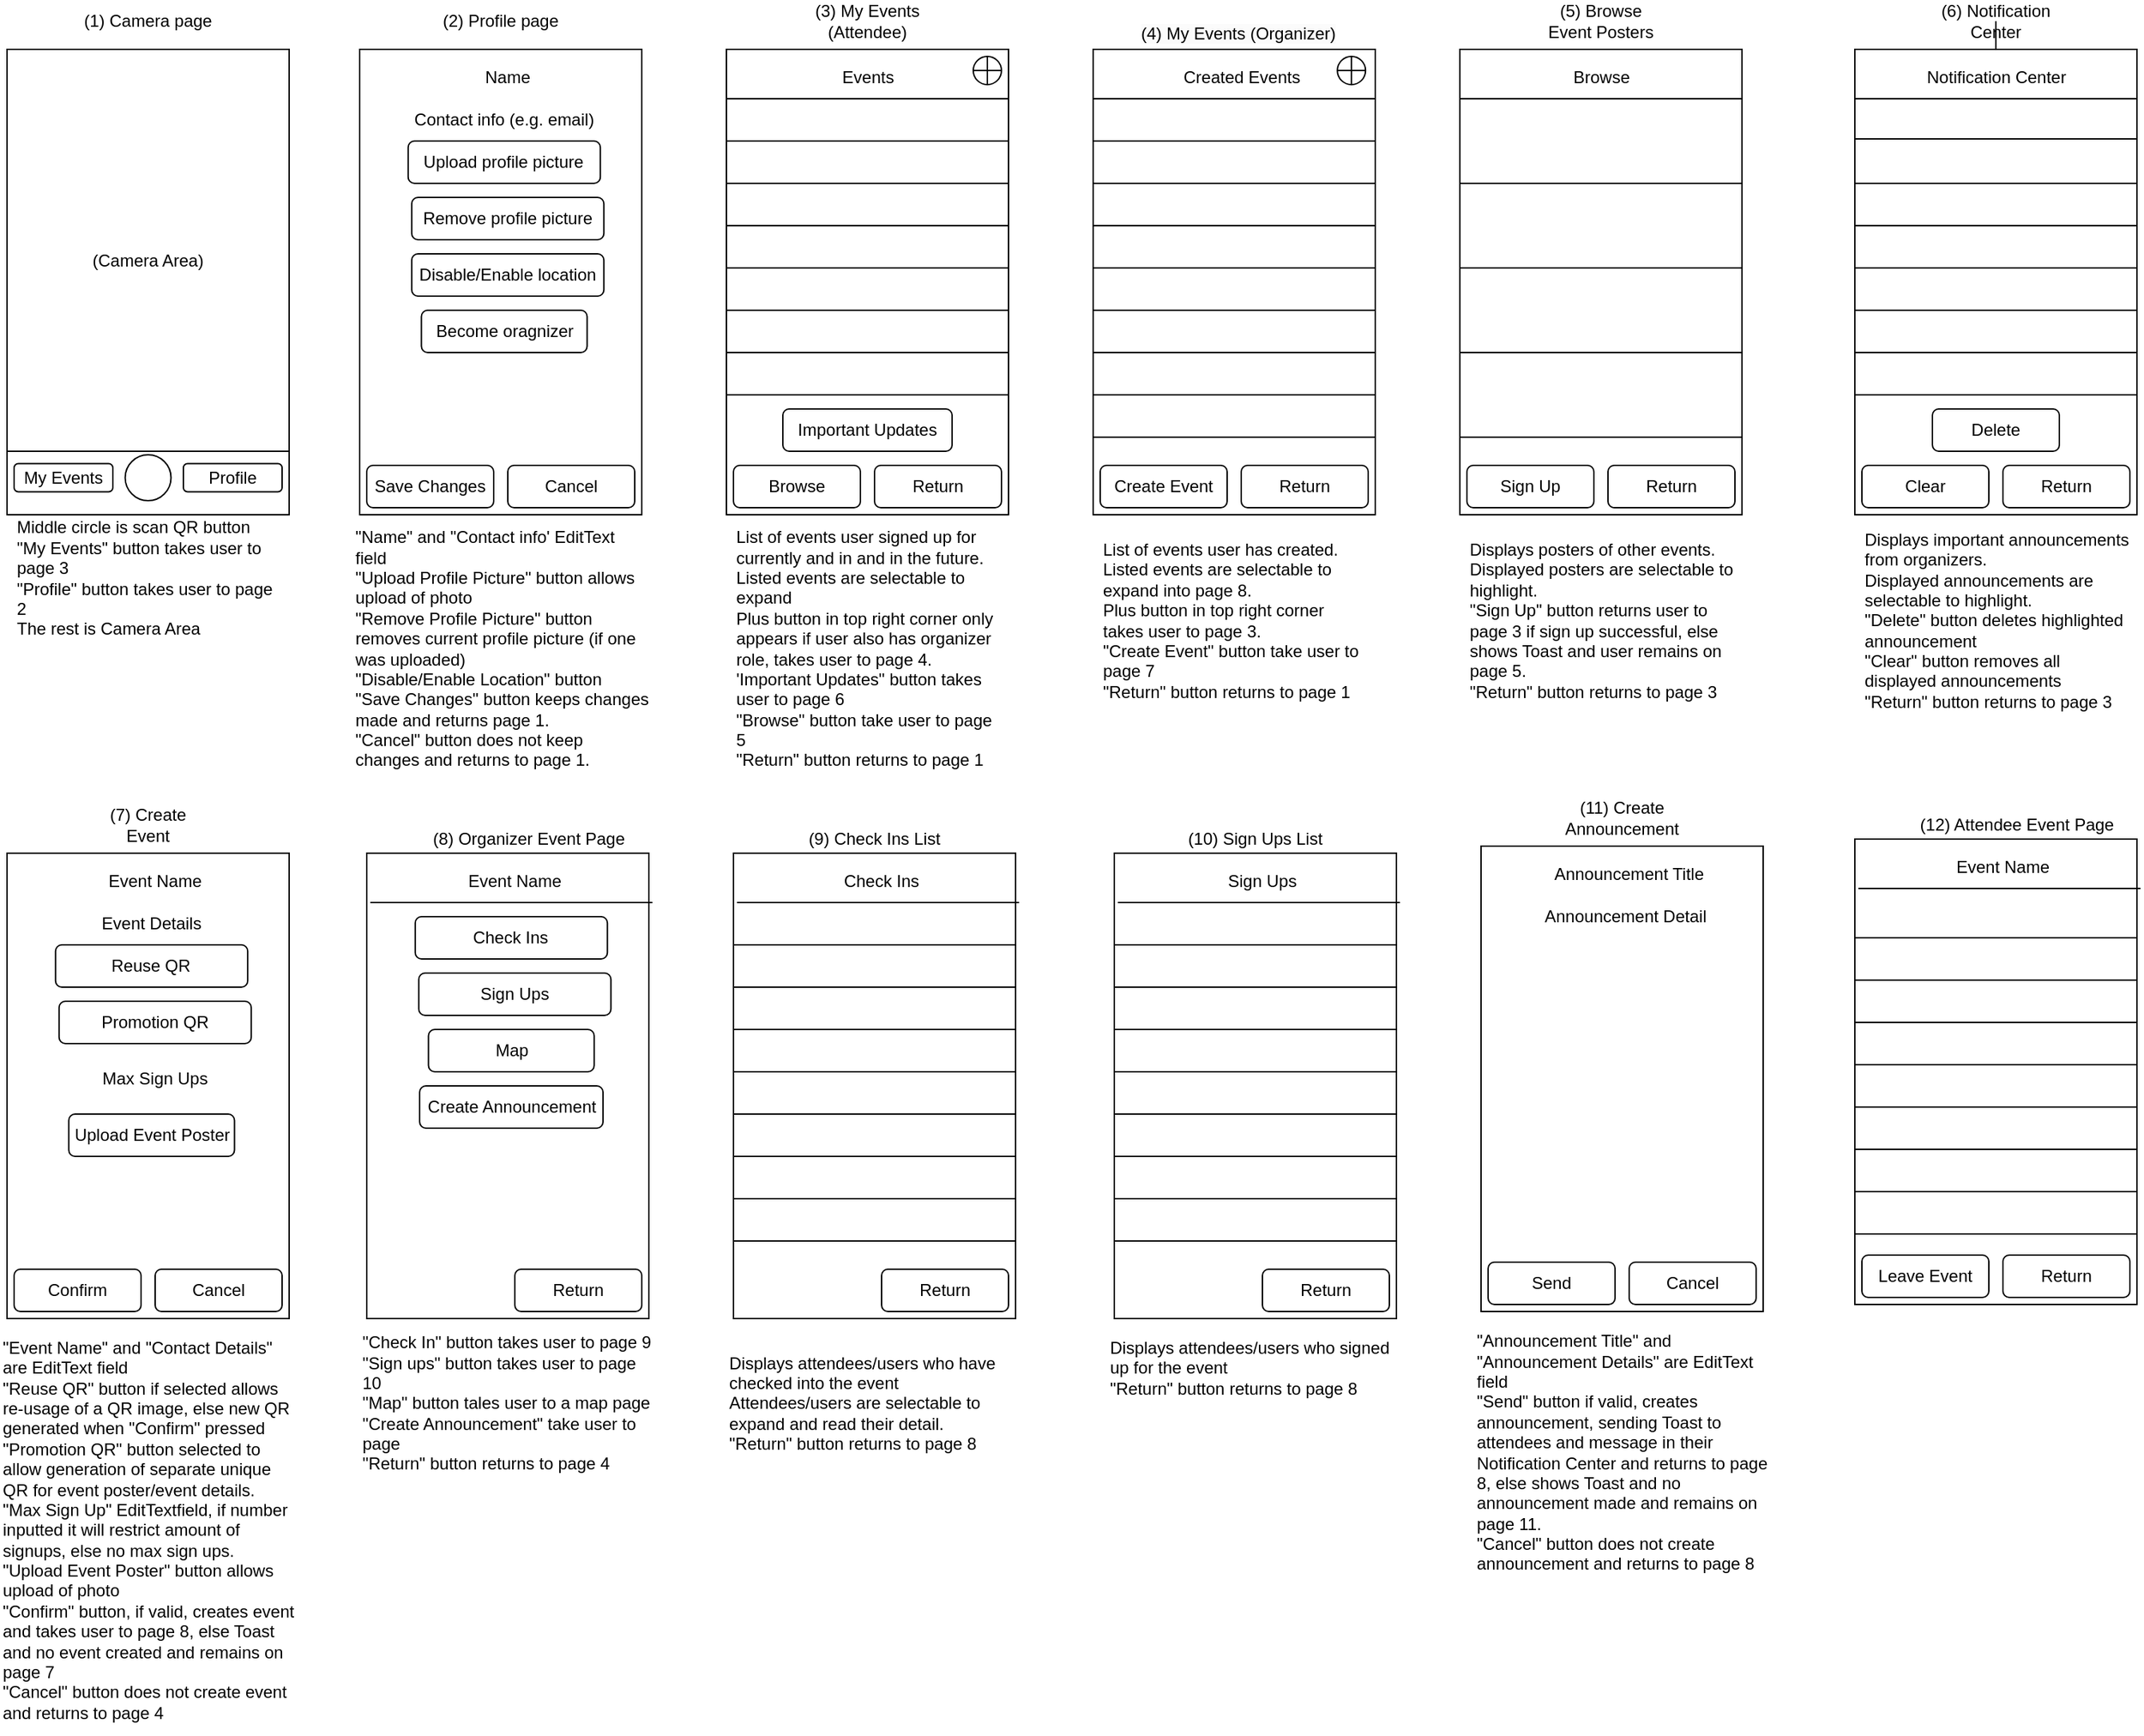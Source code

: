 <mxfile version="23.1.4" type="github">
  <diagram name="Page-1" id="Q0FHnNPMTVpMaA3_9me0">
    <mxGraphModel dx="815" dy="1508" grid="1" gridSize="10" guides="1" tooltips="1" connect="1" arrows="1" fold="1" page="1" pageScale="1" pageWidth="850" pageHeight="1100" math="0" shadow="0">
      <root>
        <mxCell id="0" />
        <mxCell id="1" parent="0" />
        <mxCell id="bh6WhfWpwjoIIAc65cu5-3" value="" style="rounded=0;whiteSpace=wrap;html=1;rotation=90;" parent="1" vertex="1">
          <mxGeometry x="490" y="20" width="330" height="200" as="geometry" />
        </mxCell>
        <mxCell id="bh6WhfWpwjoIIAc65cu5-4" value="" style="rounded=0;whiteSpace=wrap;html=1;rotation=90;" parent="1" vertex="1">
          <mxGeometry x="-20" y="20" width="330" height="200" as="geometry" />
        </mxCell>
        <mxCell id="bh6WhfWpwjoIIAc65cu5-5" value="" style="rounded=0;whiteSpace=wrap;html=1;rotation=90;" parent="1" vertex="1">
          <mxGeometry x="230" y="20" width="330" height="200" as="geometry" />
        </mxCell>
        <mxCell id="bh6WhfWpwjoIIAc65cu5-7" value="(1) Camera page" style="text;html=1;align=center;verticalAlign=middle;whiteSpace=wrap;rounded=0;" parent="1" vertex="1">
          <mxGeometry x="95" y="-80" width="100" height="30" as="geometry" />
        </mxCell>
        <mxCell id="bh6WhfWpwjoIIAc65cu5-8" value="(2) Profile page" style="text;html=1;align=center;verticalAlign=middle;whiteSpace=wrap;rounded=0;" parent="1" vertex="1">
          <mxGeometry x="350" y="-80" width="90" height="30" as="geometry" />
        </mxCell>
        <mxCell id="bh6WhfWpwjoIIAc65cu5-9" value="(3) My Events (Attendee)" style="text;html=1;align=center;verticalAlign=middle;whiteSpace=wrap;rounded=0;" parent="1" vertex="1">
          <mxGeometry x="615" y="-80" width="80" height="30" as="geometry" />
        </mxCell>
        <mxCell id="bh6WhfWpwjoIIAc65cu5-10" value="" style="ellipse;whiteSpace=wrap;html=1;aspect=fixed;" parent="1" vertex="1">
          <mxGeometry x="128.75" y="242.5" width="32.5" height="32.5" as="geometry" />
        </mxCell>
        <mxCell id="bh6WhfWpwjoIIAc65cu5-23" value="" style="rounded=1;whiteSpace=wrap;html=1;" parent="1" vertex="1">
          <mxGeometry x="50" y="248.75" width="70" height="20" as="geometry" />
        </mxCell>
        <mxCell id="bh6WhfWpwjoIIAc65cu5-24" value="" style="rounded=1;whiteSpace=wrap;html=1;" parent="1" vertex="1">
          <mxGeometry x="170" y="248.75" width="70" height="20" as="geometry" />
        </mxCell>
        <mxCell id="bh6WhfWpwjoIIAc65cu5-26" value="Profile" style="text;html=1;align=center;verticalAlign=middle;whiteSpace=wrap;rounded=0;" parent="1" vertex="1">
          <mxGeometry x="160" y="243.75" width="90" height="30" as="geometry" />
        </mxCell>
        <mxCell id="bh6WhfWpwjoIIAc65cu5-30" value="" style="endArrow=none;html=1;rounded=0;" parent="1" edge="1">
          <mxGeometry width="50" height="50" relative="1" as="geometry">
            <mxPoint x="45" y="240" as="sourcePoint" />
            <mxPoint x="245" y="240" as="targetPoint" />
            <Array as="points">
              <mxPoint x="145" y="240" />
            </Array>
          </mxGeometry>
        </mxCell>
        <mxCell id="bh6WhfWpwjoIIAc65cu5-25" value="My Events" style="text;html=1;align=center;verticalAlign=middle;whiteSpace=wrap;rounded=0;" parent="1" vertex="1">
          <mxGeometry x="40" y="243.75" width="90" height="30" as="geometry" />
        </mxCell>
        <mxCell id="bh6WhfWpwjoIIAc65cu5-32" value="(Camera Area)" style="text;html=1;align=center;verticalAlign=middle;whiteSpace=wrap;rounded=0;" parent="1" vertex="1">
          <mxGeometry x="103.12" y="90" width="83.75" height="30" as="geometry" />
        </mxCell>
        <mxCell id="bh6WhfWpwjoIIAc65cu5-34" value="Name" style="text;html=1;align=center;verticalAlign=middle;whiteSpace=wrap;rounded=0;" parent="1" vertex="1">
          <mxGeometry x="345" y="-40" width="110" height="30" as="geometry" />
        </mxCell>
        <mxCell id="bh6WhfWpwjoIIAc65cu5-37" value="Contact info (e.g. email)" style="text;html=1;align=center;verticalAlign=middle;whiteSpace=wrap;rounded=0;" parent="1" vertex="1">
          <mxGeometry x="310" y="-10" width="175" height="30" as="geometry" />
        </mxCell>
        <mxCell id="bh6WhfWpwjoIIAc65cu5-42" value="" style="endArrow=none;html=1;rounded=0;" parent="1" edge="1">
          <mxGeometry width="50" height="50" relative="1" as="geometry">
            <mxPoint x="555" y="20" as="sourcePoint" />
            <mxPoint x="755" y="20" as="targetPoint" />
            <Array as="points" />
          </mxGeometry>
        </mxCell>
        <mxCell id="bh6WhfWpwjoIIAc65cu5-43" value="" style="endArrow=none;html=1;rounded=0;" parent="1" edge="1">
          <mxGeometry width="50" height="50" relative="1" as="geometry">
            <mxPoint x="555" y="80" as="sourcePoint" />
            <mxPoint x="755" y="80" as="targetPoint" />
            <Array as="points">
              <mxPoint x="655" y="80" />
            </Array>
          </mxGeometry>
        </mxCell>
        <mxCell id="bh6WhfWpwjoIIAc65cu5-47" value="" style="endArrow=none;html=1;rounded=0;" parent="1" edge="1">
          <mxGeometry width="50" height="50" relative="1" as="geometry">
            <mxPoint x="555" y="50" as="sourcePoint" />
            <mxPoint x="755" y="50" as="targetPoint" />
            <Array as="points">
              <mxPoint x="655" y="50" />
            </Array>
          </mxGeometry>
        </mxCell>
        <mxCell id="bh6WhfWpwjoIIAc65cu5-48" value="" style="endArrow=none;html=1;rounded=0;" parent="1" edge="1">
          <mxGeometry width="50" height="50" relative="1" as="geometry">
            <mxPoint x="554.99" y="-10" as="sourcePoint" />
            <mxPoint x="754.99" y="-10" as="targetPoint" />
            <Array as="points">
              <mxPoint x="654.99" y="-10" />
            </Array>
          </mxGeometry>
        </mxCell>
        <mxCell id="bh6WhfWpwjoIIAc65cu5-49" value="Browse" style="rounded=1;whiteSpace=wrap;html=1;" parent="1" vertex="1">
          <mxGeometry x="560" y="250" width="90" height="30" as="geometry" />
        </mxCell>
        <mxCell id="bh6WhfWpwjoIIAc65cu5-50" value="Return" style="rounded=1;whiteSpace=wrap;html=1;" parent="1" vertex="1">
          <mxGeometry x="660" y="250" width="90" height="30" as="geometry" />
        </mxCell>
        <mxCell id="bh6WhfWpwjoIIAc65cu5-54" value="Cancel" style="rounded=1;whiteSpace=wrap;html=1;" parent="1" vertex="1">
          <mxGeometry x="400" y="250" width="90" height="30" as="geometry" />
        </mxCell>
        <mxCell id="bh6WhfWpwjoIIAc65cu5-56" value="Middle circle is scan QR button&lt;br&gt;&quot;My Events&quot; button takes user to page 3&lt;br&gt;&quot;Profile&quot; button takes user to page 2&lt;br&gt;The rest is Camera Area" style="text;html=1;align=left;verticalAlign=middle;whiteSpace=wrap;rounded=0;" parent="1" vertex="1">
          <mxGeometry x="49.99" y="300" width="190" height="60" as="geometry" />
        </mxCell>
        <mxCell id="bh6WhfWpwjoIIAc65cu5-58" value="List of events user signed up for currently and in and in the future. Listed events are selectable to expand&lt;br&gt;Plus button in top right corner only appears if user also has organizer role, takes user to page 4.&lt;br&gt;&#39;Important Updates&quot; button takes user to page 6&lt;br&gt;&quot;Browse&quot; button take user to page 5&lt;br&gt;&quot;Return&quot; button returns to page 1" style="text;html=1;align=left;verticalAlign=middle;whiteSpace=wrap;rounded=0;" parent="1" vertex="1">
          <mxGeometry x="560" y="290" width="190" height="180" as="geometry" />
        </mxCell>
        <mxCell id="bh6WhfWpwjoIIAc65cu5-59" value="&lt;span style=&quot;background-color: initial;&quot;&gt;&quot;Name&quot; and &quot;Contact info&#39; EditText field&lt;/span&gt;&lt;br&gt;&lt;span style=&quot;background-color: initial;&quot;&gt;&quot;Upload Profile Picture&quot; button allows upload of photo&lt;/span&gt;&lt;br&gt;&lt;span style=&quot;background-color: initial;&quot;&gt;&quot;Remove Profile Picture&quot; button removes current profile picture (if one was uploaded)&lt;br&gt;&lt;/span&gt;&quot;Disable/Enable Location&quot; button&lt;br&gt;&lt;span style=&quot;background-color: initial;&quot;&gt;&quot;Save Changes&quot; button keeps changes made and returns page 1.&lt;/span&gt;&lt;br&gt;&lt;span style=&quot;background-color: initial;&quot;&gt;&quot;Cancel&quot; button does not keep changes and returns to page 1.&lt;br&gt;&lt;/span&gt;" style="text;html=1;align=left;verticalAlign=middle;whiteSpace=wrap;rounded=0;" parent="1" vertex="1">
          <mxGeometry x="290" y="290" width="210" height="180" as="geometry" />
        </mxCell>
        <mxCell id="9nBCSFtzRnYlW7CJUfYu-2" value="Become oragnizer" style="rounded=1;whiteSpace=wrap;html=1;" vertex="1" parent="1">
          <mxGeometry x="338.75" y="140" width="117.5" height="30" as="geometry" />
        </mxCell>
        <mxCell id="9nBCSFtzRnYlW7CJUfYu-3" value="Disable/Enable location" style="rounded=1;whiteSpace=wrap;html=1;" vertex="1" parent="1">
          <mxGeometry x="331.88" y="100" width="136.25" height="30" as="geometry" />
        </mxCell>
        <mxCell id="9nBCSFtzRnYlW7CJUfYu-4" value="Save Changes" style="rounded=1;whiteSpace=wrap;html=1;" vertex="1" parent="1">
          <mxGeometry x="300" y="250" width="90" height="30" as="geometry" />
        </mxCell>
        <mxCell id="9nBCSFtzRnYlW7CJUfYu-6" value="Upload profile picture" style="rounded=1;whiteSpace=wrap;html=1;" vertex="1" parent="1">
          <mxGeometry x="329.37" y="20" width="136.25" height="30" as="geometry" />
        </mxCell>
        <mxCell id="9nBCSFtzRnYlW7CJUfYu-7" value="Remove profile picture" style="rounded=1;whiteSpace=wrap;html=1;" vertex="1" parent="1">
          <mxGeometry x="331.88" y="60" width="136.25" height="30" as="geometry" />
        </mxCell>
        <mxCell id="9nBCSFtzRnYlW7CJUfYu-8" value="Events" style="text;html=1;align=center;verticalAlign=middle;resizable=0;points=[];autosize=1;strokeColor=none;fillColor=none;" vertex="1" parent="1">
          <mxGeometry x="625" y="-40" width="60" height="30" as="geometry" />
        </mxCell>
        <mxCell id="9nBCSFtzRnYlW7CJUfYu-9" value="Important Updates" style="rounded=1;whiteSpace=wrap;html=1;" vertex="1" parent="1">
          <mxGeometry x="595" y="210" width="120" height="30" as="geometry" />
        </mxCell>
        <mxCell id="9nBCSFtzRnYlW7CJUfYu-11" value="" style="endArrow=none;html=1;rounded=0;" edge="1" parent="1">
          <mxGeometry width="50" height="50" relative="1" as="geometry">
            <mxPoint x="554.99" y="110" as="sourcePoint" />
            <mxPoint x="754.99" y="110" as="targetPoint" />
            <Array as="points">
              <mxPoint x="654.99" y="110" />
            </Array>
          </mxGeometry>
        </mxCell>
        <mxCell id="9nBCSFtzRnYlW7CJUfYu-12" value="" style="endArrow=none;html=1;rounded=0;" edge="1" parent="1">
          <mxGeometry width="50" height="50" relative="1" as="geometry">
            <mxPoint x="555" y="140" as="sourcePoint" />
            <mxPoint x="755" y="140" as="targetPoint" />
            <Array as="points">
              <mxPoint x="655" y="140" />
            </Array>
          </mxGeometry>
        </mxCell>
        <mxCell id="9nBCSFtzRnYlW7CJUfYu-13" value="" style="endArrow=none;html=1;rounded=0;" edge="1" parent="1">
          <mxGeometry width="50" height="50" relative="1" as="geometry">
            <mxPoint x="555" y="170" as="sourcePoint" />
            <mxPoint x="755" y="170" as="targetPoint" />
            <Array as="points">
              <mxPoint x="655" y="170" />
            </Array>
          </mxGeometry>
        </mxCell>
        <mxCell id="9nBCSFtzRnYlW7CJUfYu-14" value="" style="rounded=0;whiteSpace=wrap;html=1;rotation=90;" vertex="1" parent="1">
          <mxGeometry x="749.99" y="20" width="330" height="200" as="geometry" />
        </mxCell>
        <mxCell id="9nBCSFtzRnYlW7CJUfYu-15" value="&lt;span style=&quot;color: rgb(0, 0, 0); font-family: Helvetica; font-size: 12px; font-style: normal; font-variant-ligatures: normal; font-variant-caps: normal; font-weight: 400; letter-spacing: normal; orphans: 2; text-align: center; text-indent: 0px; text-transform: none; widows: 2; word-spacing: 0px; -webkit-text-stroke-width: 0px; background-color: rgb(251, 251, 251); text-decoration-thickness: initial; text-decoration-style: initial; text-decoration-color: initial; float: none; display: inline !important;&quot;&gt;(4) My Events (Organizer)&lt;/span&gt;" style="text;whiteSpace=wrap;html=1;" vertex="1" parent="1">
          <mxGeometry x="847.49" y="-70" width="144.99" height="40" as="geometry" />
        </mxCell>
        <mxCell id="9nBCSFtzRnYlW7CJUfYu-16" value="Created Events" style="text;html=1;align=center;verticalAlign=middle;resizable=0;points=[];autosize=1;strokeColor=none;fillColor=none;" vertex="1" parent="1">
          <mxGeometry x="865" y="-40" width="110" height="30" as="geometry" />
        </mxCell>
        <mxCell id="9nBCSFtzRnYlW7CJUfYu-17" value="" style="endArrow=none;html=1;rounded=0;" edge="1" parent="1">
          <mxGeometry width="50" height="50" relative="1" as="geometry">
            <mxPoint x="814.99" y="20" as="sourcePoint" />
            <mxPoint x="1014.99" y="20" as="targetPoint" />
            <Array as="points" />
          </mxGeometry>
        </mxCell>
        <mxCell id="9nBCSFtzRnYlW7CJUfYu-18" value="" style="endArrow=none;html=1;rounded=0;" edge="1" parent="1">
          <mxGeometry width="50" height="50" relative="1" as="geometry">
            <mxPoint x="814.99" y="80" as="sourcePoint" />
            <mxPoint x="1014.99" y="80" as="targetPoint" />
            <Array as="points">
              <mxPoint x="914.99" y="80" />
            </Array>
          </mxGeometry>
        </mxCell>
        <mxCell id="9nBCSFtzRnYlW7CJUfYu-19" value="" style="endArrow=none;html=1;rounded=0;" edge="1" parent="1">
          <mxGeometry width="50" height="50" relative="1" as="geometry">
            <mxPoint x="814.99" y="200" as="sourcePoint" />
            <mxPoint x="1014.99" y="200" as="targetPoint" />
            <Array as="points">
              <mxPoint x="914.99" y="200" />
            </Array>
          </mxGeometry>
        </mxCell>
        <mxCell id="9nBCSFtzRnYlW7CJUfYu-20" value="" style="endArrow=none;html=1;rounded=0;" edge="1" parent="1">
          <mxGeometry width="50" height="50" relative="1" as="geometry">
            <mxPoint x="814.99" y="50" as="sourcePoint" />
            <mxPoint x="1014.99" y="50" as="targetPoint" />
            <Array as="points">
              <mxPoint x="914.99" y="50" />
            </Array>
          </mxGeometry>
        </mxCell>
        <mxCell id="9nBCSFtzRnYlW7CJUfYu-21" value="" style="endArrow=none;html=1;rounded=0;" edge="1" parent="1">
          <mxGeometry width="50" height="50" relative="1" as="geometry">
            <mxPoint x="814.98" y="-10" as="sourcePoint" />
            <mxPoint x="1014.98" y="-10" as="targetPoint" />
            <Array as="points">
              <mxPoint x="914.98" y="-10" />
            </Array>
          </mxGeometry>
        </mxCell>
        <mxCell id="9nBCSFtzRnYlW7CJUfYu-22" value="" style="endArrow=none;html=1;rounded=0;" edge="1" parent="1">
          <mxGeometry width="50" height="50" relative="1" as="geometry">
            <mxPoint x="814.98" y="110" as="sourcePoint" />
            <mxPoint x="1014.98" y="110" as="targetPoint" />
            <Array as="points">
              <mxPoint x="914.98" y="110" />
            </Array>
          </mxGeometry>
        </mxCell>
        <mxCell id="9nBCSFtzRnYlW7CJUfYu-23" value="" style="endArrow=none;html=1;rounded=0;" edge="1" parent="1">
          <mxGeometry width="50" height="50" relative="1" as="geometry">
            <mxPoint x="814.99" y="140" as="sourcePoint" />
            <mxPoint x="1014.99" y="140" as="targetPoint" />
            <Array as="points">
              <mxPoint x="914.99" y="140" />
            </Array>
          </mxGeometry>
        </mxCell>
        <mxCell id="9nBCSFtzRnYlW7CJUfYu-24" value="" style="endArrow=none;html=1;rounded=0;" edge="1" parent="1">
          <mxGeometry width="50" height="50" relative="1" as="geometry">
            <mxPoint x="814.99" y="170" as="sourcePoint" />
            <mxPoint x="1014.99" y="170" as="targetPoint" />
            <Array as="points">
              <mxPoint x="914.99" y="170" />
            </Array>
          </mxGeometry>
        </mxCell>
        <mxCell id="9nBCSFtzRnYlW7CJUfYu-27" value="Return" style="rounded=1;whiteSpace=wrap;html=1;" vertex="1" parent="1">
          <mxGeometry x="919.99" y="250" width="90" height="30" as="geometry" />
        </mxCell>
        <mxCell id="9nBCSFtzRnYlW7CJUfYu-29" value="Create Event" style="rounded=1;whiteSpace=wrap;html=1;" vertex="1" parent="1">
          <mxGeometry x="819.99" y="250" width="90" height="30" as="geometry" />
        </mxCell>
        <mxCell id="9nBCSFtzRnYlW7CJUfYu-30" value="List of events user has created. Listed events are selectable to expand into page 8.&lt;br&gt;Plus button in top right corner takes user to page 3.&lt;br&gt;&quot;Create Event&quot; button take user to page 7&lt;br&gt;&quot;Return&quot; button returns to page 1" style="text;html=1;align=left;verticalAlign=middle;whiteSpace=wrap;rounded=0;" vertex="1" parent="1">
          <mxGeometry x="819.99" y="290" width="190" height="140" as="geometry" />
        </mxCell>
        <mxCell id="9nBCSFtzRnYlW7CJUfYu-33" value="" style="endArrow=none;html=1;rounded=0;" edge="1" parent="1">
          <mxGeometry width="50" height="50" relative="1" as="geometry">
            <mxPoint x="555" y="200" as="sourcePoint" />
            <mxPoint x="755" y="200" as="targetPoint" />
            <Array as="points">
              <mxPoint x="655" y="200" />
            </Array>
          </mxGeometry>
        </mxCell>
        <mxCell id="9nBCSFtzRnYlW7CJUfYu-36" value="" style="shape=orEllipse;perimeter=ellipsePerimeter;whiteSpace=wrap;html=1;backgroundOutline=1;" vertex="1" parent="1">
          <mxGeometry x="729.99" y="-40" width="20" height="20" as="geometry" />
        </mxCell>
        <mxCell id="9nBCSFtzRnYlW7CJUfYu-37" value="" style="shape=orEllipse;perimeter=ellipsePerimeter;whiteSpace=wrap;html=1;backgroundOutline=1;" vertex="1" parent="1">
          <mxGeometry x="988.12" y="-40" width="20" height="20" as="geometry" />
        </mxCell>
        <mxCell id="9nBCSFtzRnYlW7CJUfYu-38" value="" style="endArrow=none;html=1;rounded=0;" edge="1" parent="1">
          <mxGeometry width="50" height="50" relative="1" as="geometry">
            <mxPoint x="814.99" y="230" as="sourcePoint" />
            <mxPoint x="1014.99" y="230" as="targetPoint" />
            <Array as="points">
              <mxPoint x="914.99" y="230" />
            </Array>
          </mxGeometry>
        </mxCell>
        <mxCell id="9nBCSFtzRnYlW7CJUfYu-39" value="" style="rounded=0;whiteSpace=wrap;html=1;rotation=90;" vertex="1" parent="1">
          <mxGeometry x="1009.99" y="20" width="330" height="200" as="geometry" />
        </mxCell>
        <mxCell id="9nBCSFtzRnYlW7CJUfYu-40" value="(5) Browse Event Posters" style="text;html=1;align=center;verticalAlign=middle;whiteSpace=wrap;rounded=0;" vertex="1" parent="1">
          <mxGeometry x="1134.99" y="-80" width="80" height="30" as="geometry" />
        </mxCell>
        <mxCell id="9nBCSFtzRnYlW7CJUfYu-43" value="" style="endArrow=none;html=1;rounded=0;" edge="1" parent="1">
          <mxGeometry width="50" height="50" relative="1" as="geometry">
            <mxPoint x="1074.99" y="50" as="sourcePoint" />
            <mxPoint x="1274.99" y="50" as="targetPoint" />
            <Array as="points">
              <mxPoint x="1174.99" y="50" />
            </Array>
          </mxGeometry>
        </mxCell>
        <mxCell id="9nBCSFtzRnYlW7CJUfYu-44" value="" style="endArrow=none;html=1;rounded=0;" edge="1" parent="1">
          <mxGeometry width="50" height="50" relative="1" as="geometry">
            <mxPoint x="1074.98" y="-10" as="sourcePoint" />
            <mxPoint x="1274.98" y="-10" as="targetPoint" />
            <Array as="points">
              <mxPoint x="1174.98" y="-10" />
            </Array>
          </mxGeometry>
        </mxCell>
        <mxCell id="9nBCSFtzRnYlW7CJUfYu-46" value="Return" style="rounded=1;whiteSpace=wrap;html=1;" vertex="1" parent="1">
          <mxGeometry x="1179.99" y="250" width="90" height="30" as="geometry" />
        </mxCell>
        <mxCell id="9nBCSFtzRnYlW7CJUfYu-47" value="Displays posters of other events. Displayed posters are selectable to highlight.&lt;br&gt;&quot;Sign Up&quot; button returns user to page 3 if sign up successful, else shows Toast and user remains on page 5.&lt;br&gt;&quot;Return&quot; button returns to page 3" style="text;html=1;align=left;verticalAlign=middle;whiteSpace=wrap;rounded=0;" vertex="1" parent="1">
          <mxGeometry x="1079.99" y="290" width="190" height="140" as="geometry" />
        </mxCell>
        <mxCell id="9nBCSFtzRnYlW7CJUfYu-48" value="Browse" style="text;html=1;align=center;verticalAlign=middle;resizable=0;points=[];autosize=1;strokeColor=none;fillColor=none;" vertex="1" parent="1">
          <mxGeometry x="1144.99" y="-40" width="60" height="30" as="geometry" />
        </mxCell>
        <mxCell id="9nBCSFtzRnYlW7CJUfYu-50" value="" style="endArrow=none;html=1;rounded=0;" edge="1" parent="1">
          <mxGeometry width="50" height="50" relative="1" as="geometry">
            <mxPoint x="1074.98" y="110" as="sourcePoint" />
            <mxPoint x="1274.98" y="110" as="targetPoint" />
            <Array as="points">
              <mxPoint x="1174.98" y="110" />
            </Array>
          </mxGeometry>
        </mxCell>
        <mxCell id="9nBCSFtzRnYlW7CJUfYu-52" value="" style="endArrow=none;html=1;rounded=0;" edge="1" parent="1">
          <mxGeometry width="50" height="50" relative="1" as="geometry">
            <mxPoint x="1074.99" y="170" as="sourcePoint" />
            <mxPoint x="1274.99" y="170" as="targetPoint" />
            <Array as="points">
              <mxPoint x="1174.99" y="170" />
            </Array>
          </mxGeometry>
        </mxCell>
        <mxCell id="9nBCSFtzRnYlW7CJUfYu-53" value="" style="endArrow=none;html=1;rounded=0;" edge="1" parent="1">
          <mxGeometry width="50" height="50" relative="1" as="geometry">
            <mxPoint x="1075" y="230" as="sourcePoint" />
            <mxPoint x="1275" y="230" as="targetPoint" />
            <Array as="points">
              <mxPoint x="1175" y="230" />
            </Array>
          </mxGeometry>
        </mxCell>
        <mxCell id="9nBCSFtzRnYlW7CJUfYu-55" value="Sign Up" style="rounded=1;whiteSpace=wrap;html=1;" vertex="1" parent="1">
          <mxGeometry x="1079.99" y="250" width="90" height="30" as="geometry" />
        </mxCell>
        <mxCell id="9nBCSFtzRnYlW7CJUfYu-67" value="" style="edgeStyle=orthogonalEdgeStyle;rounded=0;orthogonalLoop=1;jettySize=auto;html=1;" edge="1" parent="1" source="9nBCSFtzRnYlW7CJUfYu-56" target="9nBCSFtzRnYlW7CJUfYu-62">
          <mxGeometry relative="1" as="geometry" />
        </mxCell>
        <mxCell id="9nBCSFtzRnYlW7CJUfYu-56" value="" style="rounded=0;whiteSpace=wrap;html=1;rotation=90;" vertex="1" parent="1">
          <mxGeometry x="1290" y="20" width="330" height="200" as="geometry" />
        </mxCell>
        <mxCell id="9nBCSFtzRnYlW7CJUfYu-57" value="(6) Notification Center" style="text;html=1;align=center;verticalAlign=middle;whiteSpace=wrap;rounded=0;" vertex="1" parent="1">
          <mxGeometry x="1415" y="-80" width="80" height="30" as="geometry" />
        </mxCell>
        <mxCell id="9nBCSFtzRnYlW7CJUfYu-58" value="" style="endArrow=none;html=1;rounded=0;" edge="1" parent="1">
          <mxGeometry width="50" height="50" relative="1" as="geometry">
            <mxPoint x="1355" y="50" as="sourcePoint" />
            <mxPoint x="1555" y="50" as="targetPoint" />
            <Array as="points">
              <mxPoint x="1455" y="50" />
            </Array>
          </mxGeometry>
        </mxCell>
        <mxCell id="9nBCSFtzRnYlW7CJUfYu-59" value="" style="endArrow=none;html=1;rounded=0;" edge="1" parent="1">
          <mxGeometry width="50" height="50" relative="1" as="geometry">
            <mxPoint x="1354.99" y="-10" as="sourcePoint" />
            <mxPoint x="1554.99" y="-10" as="targetPoint" />
            <Array as="points">
              <mxPoint x="1454.99" y="-10" />
            </Array>
          </mxGeometry>
        </mxCell>
        <mxCell id="9nBCSFtzRnYlW7CJUfYu-60" value="Return" style="rounded=1;whiteSpace=wrap;html=1;" vertex="1" parent="1">
          <mxGeometry x="1460" y="250" width="90" height="30" as="geometry" />
        </mxCell>
        <mxCell id="9nBCSFtzRnYlW7CJUfYu-61" value="Displays important announcements from organizers.&lt;br&gt;Displayed announcements are selectable to highlight.&lt;br&gt;&quot;Delete&quot; button deletes highlighted&amp;nbsp; announcement&lt;br&gt;&quot;Clear&quot; button removes all displayed announcements&lt;br&gt;&quot;Return&quot; button returns to page 3" style="text;html=1;align=left;verticalAlign=middle;whiteSpace=wrap;rounded=0;" vertex="1" parent="1">
          <mxGeometry x="1360" y="290" width="190" height="140" as="geometry" />
        </mxCell>
        <mxCell id="9nBCSFtzRnYlW7CJUfYu-62" value="Notification Center" style="text;html=1;align=center;verticalAlign=middle;resizable=0;points=[];autosize=1;strokeColor=none;fillColor=none;" vertex="1" parent="1">
          <mxGeometry x="1395" y="-40" width="120" height="30" as="geometry" />
        </mxCell>
        <mxCell id="9nBCSFtzRnYlW7CJUfYu-63" value="" style="endArrow=none;html=1;rounded=0;" edge="1" parent="1">
          <mxGeometry width="50" height="50" relative="1" as="geometry">
            <mxPoint x="1354.99" y="110" as="sourcePoint" />
            <mxPoint x="1554.99" y="110" as="targetPoint" />
            <Array as="points">
              <mxPoint x="1454.99" y="110" />
            </Array>
          </mxGeometry>
        </mxCell>
        <mxCell id="9nBCSFtzRnYlW7CJUfYu-64" value="" style="endArrow=none;html=1;rounded=0;" edge="1" parent="1">
          <mxGeometry width="50" height="50" relative="1" as="geometry">
            <mxPoint x="1355" y="170" as="sourcePoint" />
            <mxPoint x="1555" y="170" as="targetPoint" />
            <Array as="points">
              <mxPoint x="1455" y="170" />
            </Array>
          </mxGeometry>
        </mxCell>
        <mxCell id="9nBCSFtzRnYlW7CJUfYu-66" value="Clear" style="rounded=1;whiteSpace=wrap;html=1;" vertex="1" parent="1">
          <mxGeometry x="1360" y="250" width="90" height="30" as="geometry" />
        </mxCell>
        <mxCell id="9nBCSFtzRnYlW7CJUfYu-68" value="" style="endArrow=none;html=1;rounded=0;" edge="1" parent="1">
          <mxGeometry width="50" height="50" relative="1" as="geometry">
            <mxPoint x="1355" y="18.46" as="sourcePoint" />
            <mxPoint x="1555" y="18.46" as="targetPoint" />
            <Array as="points" />
          </mxGeometry>
        </mxCell>
        <mxCell id="9nBCSFtzRnYlW7CJUfYu-69" value="" style="endArrow=none;html=1;rounded=0;" edge="1" parent="1">
          <mxGeometry width="50" height="50" relative="1" as="geometry">
            <mxPoint x="1355" y="80" as="sourcePoint" />
            <mxPoint x="1555" y="80" as="targetPoint" />
            <Array as="points">
              <mxPoint x="1455" y="80" />
            </Array>
          </mxGeometry>
        </mxCell>
        <mxCell id="9nBCSFtzRnYlW7CJUfYu-70" value="" style="endArrow=none;html=1;rounded=0;" edge="1" parent="1">
          <mxGeometry width="50" height="50" relative="1" as="geometry">
            <mxPoint x="1355" y="140" as="sourcePoint" />
            <mxPoint x="1555" y="140" as="targetPoint" />
            <Array as="points">
              <mxPoint x="1455" y="140" />
            </Array>
          </mxGeometry>
        </mxCell>
        <mxCell id="9nBCSFtzRnYlW7CJUfYu-71" value="" style="endArrow=none;html=1;rounded=0;" edge="1" parent="1">
          <mxGeometry width="50" height="50" relative="1" as="geometry">
            <mxPoint x="1355" y="200" as="sourcePoint" />
            <mxPoint x="1555" y="200" as="targetPoint" />
            <Array as="points">
              <mxPoint x="1455" y="200" />
            </Array>
          </mxGeometry>
        </mxCell>
        <mxCell id="9nBCSFtzRnYlW7CJUfYu-72" value="Delete" style="rounded=1;whiteSpace=wrap;html=1;" vertex="1" parent="1">
          <mxGeometry x="1410" y="210" width="90" height="30" as="geometry" />
        </mxCell>
        <mxCell id="9nBCSFtzRnYlW7CJUfYu-75" value="" style="rounded=0;whiteSpace=wrap;html=1;rotation=90;" vertex="1" parent="1">
          <mxGeometry x="-20" y="590" width="330" height="200" as="geometry" />
        </mxCell>
        <mxCell id="9nBCSFtzRnYlW7CJUfYu-76" value="(7) Create Event" style="text;html=1;align=center;verticalAlign=middle;whiteSpace=wrap;rounded=0;" vertex="1" parent="1">
          <mxGeometry x="100" y="490" width="90" height="30" as="geometry" />
        </mxCell>
        <mxCell id="9nBCSFtzRnYlW7CJUfYu-77" value="Event Name" style="text;html=1;align=center;verticalAlign=middle;whiteSpace=wrap;rounded=0;" vertex="1" parent="1">
          <mxGeometry x="95" y="530" width="110" height="30" as="geometry" />
        </mxCell>
        <mxCell id="9nBCSFtzRnYlW7CJUfYu-78" value="Event Details" style="text;html=1;align=center;verticalAlign=middle;whiteSpace=wrap;rounded=0;" vertex="1" parent="1">
          <mxGeometry x="60" y="560" width="175" height="30" as="geometry" />
        </mxCell>
        <mxCell id="9nBCSFtzRnYlW7CJUfYu-79" value="Cancel" style="rounded=1;whiteSpace=wrap;html=1;" vertex="1" parent="1">
          <mxGeometry x="150" y="820" width="90" height="30" as="geometry" />
        </mxCell>
        <mxCell id="9nBCSFtzRnYlW7CJUfYu-80" value="&lt;span style=&quot;background-color: initial;&quot;&gt;&quot;Event Name&quot; and &quot;Contact Details&quot; are EditText field&lt;br&gt;&lt;/span&gt;&quot;Reuse QR&quot; button if selected allows re-usage of a QR image, else new QR generated when &quot;Confirm&quot; pressed&lt;br&gt;&quot;Promotion QR&quot; button selected to allow generation of separate unique QR for event poster/event details.&lt;br&gt;&quot;Max Sign Up&quot; EditTextfield, if number inputted it will restrict amount of signups, else no max sign ups.&lt;br&gt;&lt;span style=&quot;background-color: initial;&quot;&gt;&quot;Upload Event Poster&quot; button allows upload of photo&lt;/span&gt;&lt;br&gt;&lt;span style=&quot;background-color: initial;&quot;&gt;&quot;Confirm&quot; button, if valid, creates event and takes user to page 8, else Toast and no event created and remains on page 7&lt;/span&gt;&lt;br&gt;&lt;span style=&quot;background-color: initial;&quot;&gt;&quot;Cancel&quot; button does not create event and returns to page 4&lt;br&gt;&lt;/span&gt;" style="text;html=1;align=left;verticalAlign=middle;whiteSpace=wrap;rounded=0;" vertex="1" parent="1">
          <mxGeometry x="40" y="860" width="210" height="290" as="geometry" />
        </mxCell>
        <mxCell id="9nBCSFtzRnYlW7CJUfYu-81" value="Upload Event Poster" style="rounded=1;whiteSpace=wrap;html=1;" vertex="1" parent="1">
          <mxGeometry x="88.75" y="710" width="117.5" height="30" as="geometry" />
        </mxCell>
        <mxCell id="9nBCSFtzRnYlW7CJUfYu-83" value="Confirm" style="rounded=1;whiteSpace=wrap;html=1;" vertex="1" parent="1">
          <mxGeometry x="50" y="820" width="90" height="30" as="geometry" />
        </mxCell>
        <mxCell id="9nBCSFtzRnYlW7CJUfYu-84" value="Reuse QR" style="rounded=1;whiteSpace=wrap;html=1;" vertex="1" parent="1">
          <mxGeometry x="79.37" y="590" width="136.25" height="30" as="geometry" />
        </mxCell>
        <mxCell id="9nBCSFtzRnYlW7CJUfYu-85" value="Promotion QR" style="rounded=1;whiteSpace=wrap;html=1;" vertex="1" parent="1">
          <mxGeometry x="81.88" y="630" width="136.25" height="30" as="geometry" />
        </mxCell>
        <mxCell id="9nBCSFtzRnYlW7CJUfYu-86" value="Max Sign Ups" style="text;html=1;align=center;verticalAlign=middle;whiteSpace=wrap;rounded=0;" vertex="1" parent="1">
          <mxGeometry x="95.01" y="670" width="110" height="30" as="geometry" />
        </mxCell>
        <mxCell id="9nBCSFtzRnYlW7CJUfYu-87" value="" style="rounded=0;whiteSpace=wrap;html=1;rotation=90;" vertex="1" parent="1">
          <mxGeometry x="235.01" y="590" width="330" height="200" as="geometry" />
        </mxCell>
        <mxCell id="9nBCSFtzRnYlW7CJUfYu-88" value="(9) Check Ins List" style="text;html=1;align=center;verticalAlign=middle;whiteSpace=wrap;rounded=0;" vertex="1" parent="1">
          <mxGeometry x="575.01" y="500" width="170" height="30" as="geometry" />
        </mxCell>
        <mxCell id="9nBCSFtzRnYlW7CJUfYu-89" value="Event Name" style="text;html=1;align=center;verticalAlign=middle;whiteSpace=wrap;rounded=0;" vertex="1" parent="1">
          <mxGeometry x="350.01" y="530" width="110" height="30" as="geometry" />
        </mxCell>
        <mxCell id="9nBCSFtzRnYlW7CJUfYu-91" value="Return" style="rounded=1;whiteSpace=wrap;html=1;" vertex="1" parent="1">
          <mxGeometry x="405.01" y="820" width="90" height="30" as="geometry" />
        </mxCell>
        <mxCell id="9nBCSFtzRnYlW7CJUfYu-92" value="&quot;Check In&quot; button takes user to page 9&lt;br&gt;&quot;Sign ups&quot; button takes user to page 10&lt;br&gt;&quot;Map&quot; button tales user to a map page&lt;br&gt;&quot;Create Announcement&quot; take user to page&lt;br&gt;&lt;span style=&quot;background-color: initial;&quot;&gt;&quot;Return&quot; button returns to page 4&lt;br&gt;&lt;/span&gt;" style="text;html=1;align=left;verticalAlign=middle;whiteSpace=wrap;rounded=0;" vertex="1" parent="1">
          <mxGeometry x="295.01" y="860" width="210" height="110" as="geometry" />
        </mxCell>
        <mxCell id="9nBCSFtzRnYlW7CJUfYu-93" value="Map" style="rounded=1;whiteSpace=wrap;html=1;" vertex="1" parent="1">
          <mxGeometry x="343.76" y="650" width="117.5" height="30" as="geometry" />
        </mxCell>
        <mxCell id="9nBCSFtzRnYlW7CJUfYu-94" value="Create Announcement" style="rounded=1;whiteSpace=wrap;html=1;" vertex="1" parent="1">
          <mxGeometry x="337.51" y="690" width="130.01" height="30" as="geometry" />
        </mxCell>
        <mxCell id="9nBCSFtzRnYlW7CJUfYu-95" value="Check Ins" style="rounded=1;whiteSpace=wrap;html=1;" vertex="1" parent="1">
          <mxGeometry x="334.38" y="570" width="136.25" height="30" as="geometry" />
        </mxCell>
        <mxCell id="9nBCSFtzRnYlW7CJUfYu-96" value="Sign Ups" style="rounded=1;whiteSpace=wrap;html=1;" vertex="1" parent="1">
          <mxGeometry x="336.89" y="610" width="136.25" height="30" as="geometry" />
        </mxCell>
        <mxCell id="9nBCSFtzRnYlW7CJUfYu-98" value="" style="endArrow=none;html=1;rounded=0;" edge="1" parent="1">
          <mxGeometry width="50" height="50" relative="1" as="geometry">
            <mxPoint x="302.51" y="560" as="sourcePoint" />
            <mxPoint x="502.51" y="560" as="targetPoint" />
            <Array as="points">
              <mxPoint x="402.51" y="560" />
            </Array>
          </mxGeometry>
        </mxCell>
        <mxCell id="9nBCSFtzRnYlW7CJUfYu-99" value="" style="rounded=0;whiteSpace=wrap;html=1;rotation=90;" vertex="1" parent="1">
          <mxGeometry x="495.01" y="590" width="330" height="200" as="geometry" />
        </mxCell>
        <mxCell id="9nBCSFtzRnYlW7CJUfYu-100" value="Check Ins" style="text;html=1;align=center;verticalAlign=middle;whiteSpace=wrap;rounded=0;" vertex="1" parent="1">
          <mxGeometry x="610.01" y="530" width="110" height="30" as="geometry" />
        </mxCell>
        <mxCell id="9nBCSFtzRnYlW7CJUfYu-101" value="Return" style="rounded=1;whiteSpace=wrap;html=1;" vertex="1" parent="1">
          <mxGeometry x="665.01" y="820" width="90" height="30" as="geometry" />
        </mxCell>
        <mxCell id="9nBCSFtzRnYlW7CJUfYu-102" value="Displays attendees/users who have checked into the event&lt;br&gt;Attendees/users are selectable to expand and read their detail.&lt;br&gt;&lt;span style=&quot;background-color: initial;&quot;&gt;&quot;Return&quot; button returns to page 8&lt;br&gt;&lt;/span&gt;" style="text;html=1;align=left;verticalAlign=middle;whiteSpace=wrap;rounded=0;" vertex="1" parent="1">
          <mxGeometry x="555.01" y="860" width="210" height="110" as="geometry" />
        </mxCell>
        <mxCell id="9nBCSFtzRnYlW7CJUfYu-107" value="" style="endArrow=none;html=1;rounded=0;" edge="1" parent="1">
          <mxGeometry width="50" height="50" relative="1" as="geometry">
            <mxPoint x="562.51" y="560" as="sourcePoint" />
            <mxPoint x="762.51" y="560" as="targetPoint" />
            <Array as="points">
              <mxPoint x="662.51" y="560" />
            </Array>
          </mxGeometry>
        </mxCell>
        <mxCell id="9nBCSFtzRnYlW7CJUfYu-108" value="(8) Organizer Event Page" style="text;html=1;align=center;verticalAlign=middle;whiteSpace=wrap;rounded=0;" vertex="1" parent="1">
          <mxGeometry x="330" y="500" width="170" height="30" as="geometry" />
        </mxCell>
        <mxCell id="9nBCSFtzRnYlW7CJUfYu-116" value="" style="endArrow=none;html=1;rounded=0;" edge="1" parent="1">
          <mxGeometry width="50" height="50" relative="1" as="geometry">
            <mxPoint x="560.01" y="590" as="sourcePoint" />
            <mxPoint x="760.01" y="590" as="targetPoint" />
            <Array as="points" />
          </mxGeometry>
        </mxCell>
        <mxCell id="9nBCSFtzRnYlW7CJUfYu-117" value="" style="endArrow=none;html=1;rounded=0;" edge="1" parent="1">
          <mxGeometry width="50" height="50" relative="1" as="geometry">
            <mxPoint x="560.01" y="650" as="sourcePoint" />
            <mxPoint x="760.01" y="650" as="targetPoint" />
            <Array as="points">
              <mxPoint x="660.01" y="650" />
            </Array>
          </mxGeometry>
        </mxCell>
        <mxCell id="9nBCSFtzRnYlW7CJUfYu-118" value="" style="endArrow=none;html=1;rounded=0;" edge="1" parent="1">
          <mxGeometry width="50" height="50" relative="1" as="geometry">
            <mxPoint x="560.01" y="620" as="sourcePoint" />
            <mxPoint x="760.01" y="620" as="targetPoint" />
            <Array as="points">
              <mxPoint x="660.01" y="620" />
            </Array>
          </mxGeometry>
        </mxCell>
        <mxCell id="9nBCSFtzRnYlW7CJUfYu-119" value="" style="endArrow=none;html=1;rounded=0;" edge="1" parent="1">
          <mxGeometry width="50" height="50" relative="1" as="geometry">
            <mxPoint x="560" y="680" as="sourcePoint" />
            <mxPoint x="760" y="680" as="targetPoint" />
            <Array as="points">
              <mxPoint x="660" y="680" />
            </Array>
          </mxGeometry>
        </mxCell>
        <mxCell id="9nBCSFtzRnYlW7CJUfYu-120" value="" style="endArrow=none;html=1;rounded=0;" edge="1" parent="1">
          <mxGeometry width="50" height="50" relative="1" as="geometry">
            <mxPoint x="560.01" y="710" as="sourcePoint" />
            <mxPoint x="760.01" y="710" as="targetPoint" />
            <Array as="points">
              <mxPoint x="660.01" y="710" />
            </Array>
          </mxGeometry>
        </mxCell>
        <mxCell id="9nBCSFtzRnYlW7CJUfYu-121" value="" style="endArrow=none;html=1;rounded=0;" edge="1" parent="1">
          <mxGeometry width="50" height="50" relative="1" as="geometry">
            <mxPoint x="560.01" y="740" as="sourcePoint" />
            <mxPoint x="760.01" y="740" as="targetPoint" />
            <Array as="points">
              <mxPoint x="660.01" y="740" />
            </Array>
          </mxGeometry>
        </mxCell>
        <mxCell id="9nBCSFtzRnYlW7CJUfYu-122" value="" style="endArrow=none;html=1;rounded=0;" edge="1" parent="1">
          <mxGeometry width="50" height="50" relative="1" as="geometry">
            <mxPoint x="560.01" y="770" as="sourcePoint" />
            <mxPoint x="760.01" y="770" as="targetPoint" />
            <Array as="points">
              <mxPoint x="660.01" y="770" />
            </Array>
          </mxGeometry>
        </mxCell>
        <mxCell id="9nBCSFtzRnYlW7CJUfYu-123" value="" style="endArrow=none;html=1;rounded=0;" edge="1" parent="1">
          <mxGeometry width="50" height="50" relative="1" as="geometry">
            <mxPoint x="560.01" y="800" as="sourcePoint" />
            <mxPoint x="760.01" y="800" as="targetPoint" />
            <Array as="points">
              <mxPoint x="660.01" y="800" />
            </Array>
          </mxGeometry>
        </mxCell>
        <mxCell id="9nBCSFtzRnYlW7CJUfYu-124" value="(10) Sign Ups List" style="text;html=1;align=center;verticalAlign=middle;whiteSpace=wrap;rounded=0;" vertex="1" parent="1">
          <mxGeometry x="845.01" y="500" width="170" height="30" as="geometry" />
        </mxCell>
        <mxCell id="9nBCSFtzRnYlW7CJUfYu-125" value="" style="rounded=0;whiteSpace=wrap;html=1;rotation=90;" vertex="1" parent="1">
          <mxGeometry x="765.01" y="590" width="330" height="200" as="geometry" />
        </mxCell>
        <mxCell id="9nBCSFtzRnYlW7CJUfYu-126" value="Sign Ups" style="text;html=1;align=center;verticalAlign=middle;whiteSpace=wrap;rounded=0;" vertex="1" parent="1">
          <mxGeometry x="880.01" y="530" width="110" height="30" as="geometry" />
        </mxCell>
        <mxCell id="9nBCSFtzRnYlW7CJUfYu-127" value="Return" style="rounded=1;whiteSpace=wrap;html=1;" vertex="1" parent="1">
          <mxGeometry x="935.01" y="820" width="90" height="30" as="geometry" />
        </mxCell>
        <mxCell id="9nBCSFtzRnYlW7CJUfYu-128" value="Displays attendees/users who signed up for the event&lt;br&gt;&lt;span style=&quot;background-color: initial;&quot;&gt;&quot;Return&quot; button returns to page 8&lt;br&gt;&lt;/span&gt;" style="text;html=1;align=left;verticalAlign=middle;whiteSpace=wrap;rounded=0;" vertex="1" parent="1">
          <mxGeometry x="825.01" y="860" width="210" height="60" as="geometry" />
        </mxCell>
        <mxCell id="9nBCSFtzRnYlW7CJUfYu-129" value="" style="endArrow=none;html=1;rounded=0;" edge="1" parent="1">
          <mxGeometry width="50" height="50" relative="1" as="geometry">
            <mxPoint x="832.51" y="560" as="sourcePoint" />
            <mxPoint x="1032.51" y="560" as="targetPoint" />
            <Array as="points">
              <mxPoint x="932.51" y="560" />
            </Array>
          </mxGeometry>
        </mxCell>
        <mxCell id="9nBCSFtzRnYlW7CJUfYu-130" value="" style="endArrow=none;html=1;rounded=0;" edge="1" parent="1">
          <mxGeometry width="50" height="50" relative="1" as="geometry">
            <mxPoint x="830.01" y="590" as="sourcePoint" />
            <mxPoint x="1030.01" y="590" as="targetPoint" />
            <Array as="points" />
          </mxGeometry>
        </mxCell>
        <mxCell id="9nBCSFtzRnYlW7CJUfYu-131" value="" style="endArrow=none;html=1;rounded=0;" edge="1" parent="1">
          <mxGeometry width="50" height="50" relative="1" as="geometry">
            <mxPoint x="830.01" y="650" as="sourcePoint" />
            <mxPoint x="1030.01" y="650" as="targetPoint" />
            <Array as="points">
              <mxPoint x="930.01" y="650" />
            </Array>
          </mxGeometry>
        </mxCell>
        <mxCell id="9nBCSFtzRnYlW7CJUfYu-132" value="" style="endArrow=none;html=1;rounded=0;" edge="1" parent="1">
          <mxGeometry width="50" height="50" relative="1" as="geometry">
            <mxPoint x="830.01" y="620" as="sourcePoint" />
            <mxPoint x="1030.01" y="620" as="targetPoint" />
            <Array as="points">
              <mxPoint x="930.01" y="620" />
            </Array>
          </mxGeometry>
        </mxCell>
        <mxCell id="9nBCSFtzRnYlW7CJUfYu-133" value="" style="endArrow=none;html=1;rounded=0;" edge="1" parent="1">
          <mxGeometry width="50" height="50" relative="1" as="geometry">
            <mxPoint x="830" y="680" as="sourcePoint" />
            <mxPoint x="1030" y="680" as="targetPoint" />
            <Array as="points">
              <mxPoint x="930" y="680" />
            </Array>
          </mxGeometry>
        </mxCell>
        <mxCell id="9nBCSFtzRnYlW7CJUfYu-134" value="" style="endArrow=none;html=1;rounded=0;" edge="1" parent="1">
          <mxGeometry width="50" height="50" relative="1" as="geometry">
            <mxPoint x="830.01" y="710" as="sourcePoint" />
            <mxPoint x="1030.01" y="710" as="targetPoint" />
            <Array as="points">
              <mxPoint x="930.01" y="710" />
            </Array>
          </mxGeometry>
        </mxCell>
        <mxCell id="9nBCSFtzRnYlW7CJUfYu-135" value="" style="endArrow=none;html=1;rounded=0;" edge="1" parent="1">
          <mxGeometry width="50" height="50" relative="1" as="geometry">
            <mxPoint x="830.01" y="740" as="sourcePoint" />
            <mxPoint x="1030.01" y="740" as="targetPoint" />
            <Array as="points">
              <mxPoint x="930.01" y="740" />
            </Array>
          </mxGeometry>
        </mxCell>
        <mxCell id="9nBCSFtzRnYlW7CJUfYu-136" value="" style="endArrow=none;html=1;rounded=0;" edge="1" parent="1">
          <mxGeometry width="50" height="50" relative="1" as="geometry">
            <mxPoint x="830.01" y="770" as="sourcePoint" />
            <mxPoint x="1030.01" y="770" as="targetPoint" />
            <Array as="points">
              <mxPoint x="930.01" y="770" />
            </Array>
          </mxGeometry>
        </mxCell>
        <mxCell id="9nBCSFtzRnYlW7CJUfYu-137" value="" style="endArrow=none;html=1;rounded=0;" edge="1" parent="1">
          <mxGeometry width="50" height="50" relative="1" as="geometry">
            <mxPoint x="830.01" y="800" as="sourcePoint" />
            <mxPoint x="1030.01" y="800" as="targetPoint" />
            <Array as="points">
              <mxPoint x="930.01" y="800" />
            </Array>
          </mxGeometry>
        </mxCell>
        <mxCell id="9nBCSFtzRnYlW7CJUfYu-147" value="" style="rounded=0;whiteSpace=wrap;html=1;rotation=90;" vertex="1" parent="1">
          <mxGeometry x="1025.01" y="585" width="330" height="200" as="geometry" />
        </mxCell>
        <mxCell id="9nBCSFtzRnYlW7CJUfYu-148" value="(11) Create Announcement" style="text;html=1;align=center;verticalAlign=middle;whiteSpace=wrap;rounded=0;" vertex="1" parent="1">
          <mxGeometry x="1145.01" y="485" width="90" height="30" as="geometry" />
        </mxCell>
        <mxCell id="9nBCSFtzRnYlW7CJUfYu-149" value="Announcement Title" style="text;html=1;align=center;verticalAlign=middle;whiteSpace=wrap;rounded=0;" vertex="1" parent="1">
          <mxGeometry x="1140.01" y="525" width="110" height="30" as="geometry" />
        </mxCell>
        <mxCell id="9nBCSFtzRnYlW7CJUfYu-150" value="Announcement Detail" style="text;html=1;align=center;verticalAlign=middle;whiteSpace=wrap;rounded=0;" vertex="1" parent="1">
          <mxGeometry x="1105.01" y="555" width="175" height="30" as="geometry" />
        </mxCell>
        <mxCell id="9nBCSFtzRnYlW7CJUfYu-151" value="Cancel" style="rounded=1;whiteSpace=wrap;html=1;" vertex="1" parent="1">
          <mxGeometry x="1195.01" y="815" width="90" height="30" as="geometry" />
        </mxCell>
        <mxCell id="9nBCSFtzRnYlW7CJUfYu-153" value="Send" style="rounded=1;whiteSpace=wrap;html=1;" vertex="1" parent="1">
          <mxGeometry x="1095.01" y="815" width="90" height="30" as="geometry" />
        </mxCell>
        <mxCell id="9nBCSFtzRnYlW7CJUfYu-157" value="&quot;Announcement Title&quot; and &quot;Announcement&amp;nbsp;&lt;span style=&quot;background-color: initial;&quot;&gt;Details&quot; are EditText field&lt;br&gt;&lt;/span&gt;&quot;Send&quot; button if valid, creates announcement, sending Toast to attendees and message in their Notification Center and returns to page 8, else shows Toast and no announcement made and remains on page 11.&lt;br&gt;&lt;span style=&quot;background-color: initial;&quot;&gt;&quot;Cancel&quot; button does not create announcement and returns to page 8&lt;br&gt;&lt;/span&gt;" style="text;html=1;align=left;verticalAlign=middle;whiteSpace=wrap;rounded=0;" vertex="1" parent="1">
          <mxGeometry x="1085.01" y="860" width="210" height="180" as="geometry" />
        </mxCell>
        <mxCell id="9nBCSFtzRnYlW7CJUfYu-158" value="" style="rounded=0;whiteSpace=wrap;html=1;rotation=90;" vertex="1" parent="1">
          <mxGeometry x="1290" y="580" width="330" height="200" as="geometry" />
        </mxCell>
        <mxCell id="9nBCSFtzRnYlW7CJUfYu-159" value="Event Name" style="text;html=1;align=center;verticalAlign=middle;whiteSpace=wrap;rounded=0;" vertex="1" parent="1">
          <mxGeometry x="1405" y="520" width="110" height="30" as="geometry" />
        </mxCell>
        <mxCell id="9nBCSFtzRnYlW7CJUfYu-160" value="Return" style="rounded=1;whiteSpace=wrap;html=1;" vertex="1" parent="1">
          <mxGeometry x="1460" y="810" width="90" height="30" as="geometry" />
        </mxCell>
        <mxCell id="9nBCSFtzRnYlW7CJUfYu-165" value="" style="endArrow=none;html=1;rounded=0;" edge="1" parent="1">
          <mxGeometry width="50" height="50" relative="1" as="geometry">
            <mxPoint x="1357.5" y="550" as="sourcePoint" />
            <mxPoint x="1557.5" y="550" as="targetPoint" />
            <Array as="points">
              <mxPoint x="1457.5" y="550" />
            </Array>
          </mxGeometry>
        </mxCell>
        <mxCell id="9nBCSFtzRnYlW7CJUfYu-166" value="(12) Attendee Event Page" style="text;html=1;align=center;verticalAlign=middle;whiteSpace=wrap;rounded=0;" vertex="1" parent="1">
          <mxGeometry x="1384.99" y="490" width="170" height="30" as="geometry" />
        </mxCell>
        <mxCell id="9nBCSFtzRnYlW7CJUfYu-167" value="Leave Event" style="rounded=1;whiteSpace=wrap;html=1;" vertex="1" parent="1">
          <mxGeometry x="1360" y="810" width="90" height="30" as="geometry" />
        </mxCell>
        <mxCell id="9nBCSFtzRnYlW7CJUfYu-168" value="" style="endArrow=none;html=1;rounded=0;" edge="1" parent="1">
          <mxGeometry width="50" height="50" relative="1" as="geometry">
            <mxPoint x="1355.02" y="585" as="sourcePoint" />
            <mxPoint x="1555.02" y="585" as="targetPoint" />
            <Array as="points" />
          </mxGeometry>
        </mxCell>
        <mxCell id="9nBCSFtzRnYlW7CJUfYu-169" value="" style="endArrow=none;html=1;rounded=0;" edge="1" parent="1">
          <mxGeometry width="50" height="50" relative="1" as="geometry">
            <mxPoint x="1355.02" y="645" as="sourcePoint" />
            <mxPoint x="1555.02" y="645" as="targetPoint" />
            <Array as="points">
              <mxPoint x="1455.02" y="645" />
            </Array>
          </mxGeometry>
        </mxCell>
        <mxCell id="9nBCSFtzRnYlW7CJUfYu-170" value="" style="endArrow=none;html=1;rounded=0;" edge="1" parent="1">
          <mxGeometry width="50" height="50" relative="1" as="geometry">
            <mxPoint x="1355.02" y="615" as="sourcePoint" />
            <mxPoint x="1555.02" y="615" as="targetPoint" />
            <Array as="points">
              <mxPoint x="1455.02" y="615" />
            </Array>
          </mxGeometry>
        </mxCell>
        <mxCell id="9nBCSFtzRnYlW7CJUfYu-171" value="" style="endArrow=none;html=1;rounded=0;" edge="1" parent="1">
          <mxGeometry width="50" height="50" relative="1" as="geometry">
            <mxPoint x="1355.01" y="675" as="sourcePoint" />
            <mxPoint x="1555.01" y="675" as="targetPoint" />
            <Array as="points">
              <mxPoint x="1455.01" y="675" />
            </Array>
          </mxGeometry>
        </mxCell>
        <mxCell id="9nBCSFtzRnYlW7CJUfYu-172" value="" style="endArrow=none;html=1;rounded=0;" edge="1" parent="1">
          <mxGeometry width="50" height="50" relative="1" as="geometry">
            <mxPoint x="1355.02" y="705" as="sourcePoint" />
            <mxPoint x="1555.02" y="705" as="targetPoint" />
            <Array as="points">
              <mxPoint x="1455.02" y="705" />
            </Array>
          </mxGeometry>
        </mxCell>
        <mxCell id="9nBCSFtzRnYlW7CJUfYu-173" value="" style="endArrow=none;html=1;rounded=0;" edge="1" parent="1">
          <mxGeometry width="50" height="50" relative="1" as="geometry">
            <mxPoint x="1355.02" y="735" as="sourcePoint" />
            <mxPoint x="1555.02" y="735" as="targetPoint" />
            <Array as="points">
              <mxPoint x="1455.02" y="735" />
            </Array>
          </mxGeometry>
        </mxCell>
        <mxCell id="9nBCSFtzRnYlW7CJUfYu-174" value="" style="endArrow=none;html=1;rounded=0;" edge="1" parent="1">
          <mxGeometry width="50" height="50" relative="1" as="geometry">
            <mxPoint x="1355.02" y="765" as="sourcePoint" />
            <mxPoint x="1555.02" y="765" as="targetPoint" />
            <Array as="points">
              <mxPoint x="1455.02" y="765" />
            </Array>
          </mxGeometry>
        </mxCell>
        <mxCell id="9nBCSFtzRnYlW7CJUfYu-175" value="" style="endArrow=none;html=1;rounded=0;" edge="1" parent="1">
          <mxGeometry width="50" height="50" relative="1" as="geometry">
            <mxPoint x="1355.02" y="795" as="sourcePoint" />
            <mxPoint x="1555.02" y="795" as="targetPoint" />
            <Array as="points">
              <mxPoint x="1455.02" y="795" />
            </Array>
          </mxGeometry>
        </mxCell>
      </root>
    </mxGraphModel>
  </diagram>
</mxfile>

